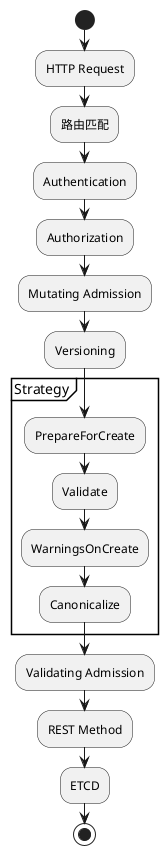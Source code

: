 @startuml
start
:HTTP Request;
:路由匹配;
:Authentication;
:Authorization;
:Mutating Admission;
:Versioning;

partition "Strategy" {
  :PrepareForCreate;
  :Validate;
  :WarningsOnCreate;
  :Canonicalize;
}

:Validating Admission;
:REST Method;
:ETCD;
stop
@enduml
